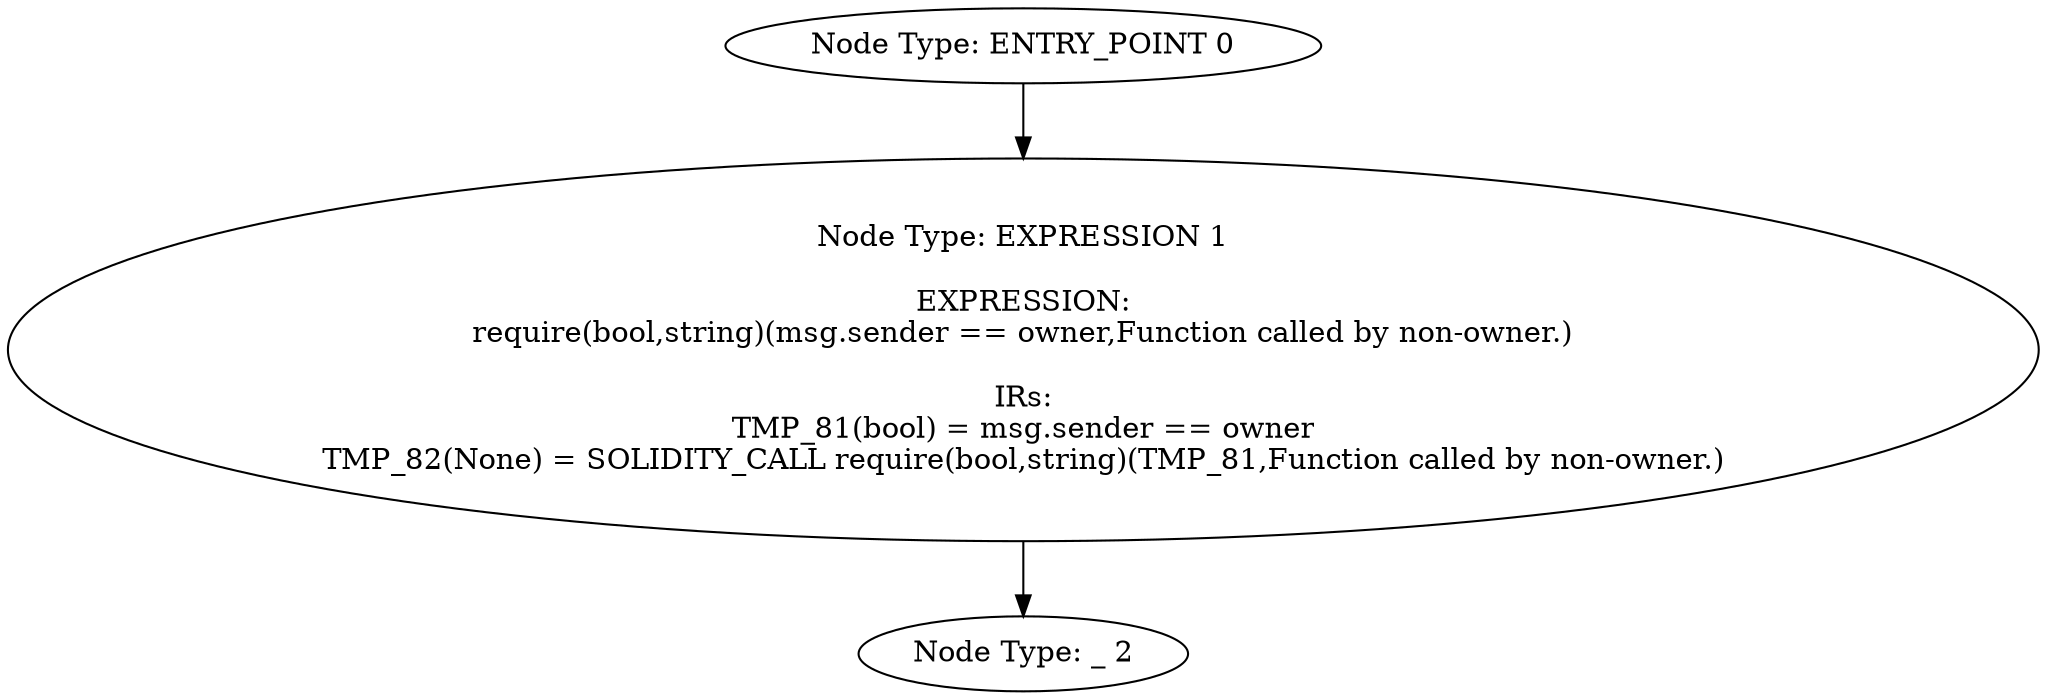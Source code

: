 digraph{
0[label="Node Type: ENTRY_POINT 0
"];
0->1;
1[label="Node Type: EXPRESSION 1

EXPRESSION:
require(bool,string)(msg.sender == owner,Function called by non-owner.)

IRs:
TMP_81(bool) = msg.sender == owner
TMP_82(None) = SOLIDITY_CALL require(bool,string)(TMP_81,Function called by non-owner.)"];
1->2;
2[label="Node Type: _ 2
"];
}
